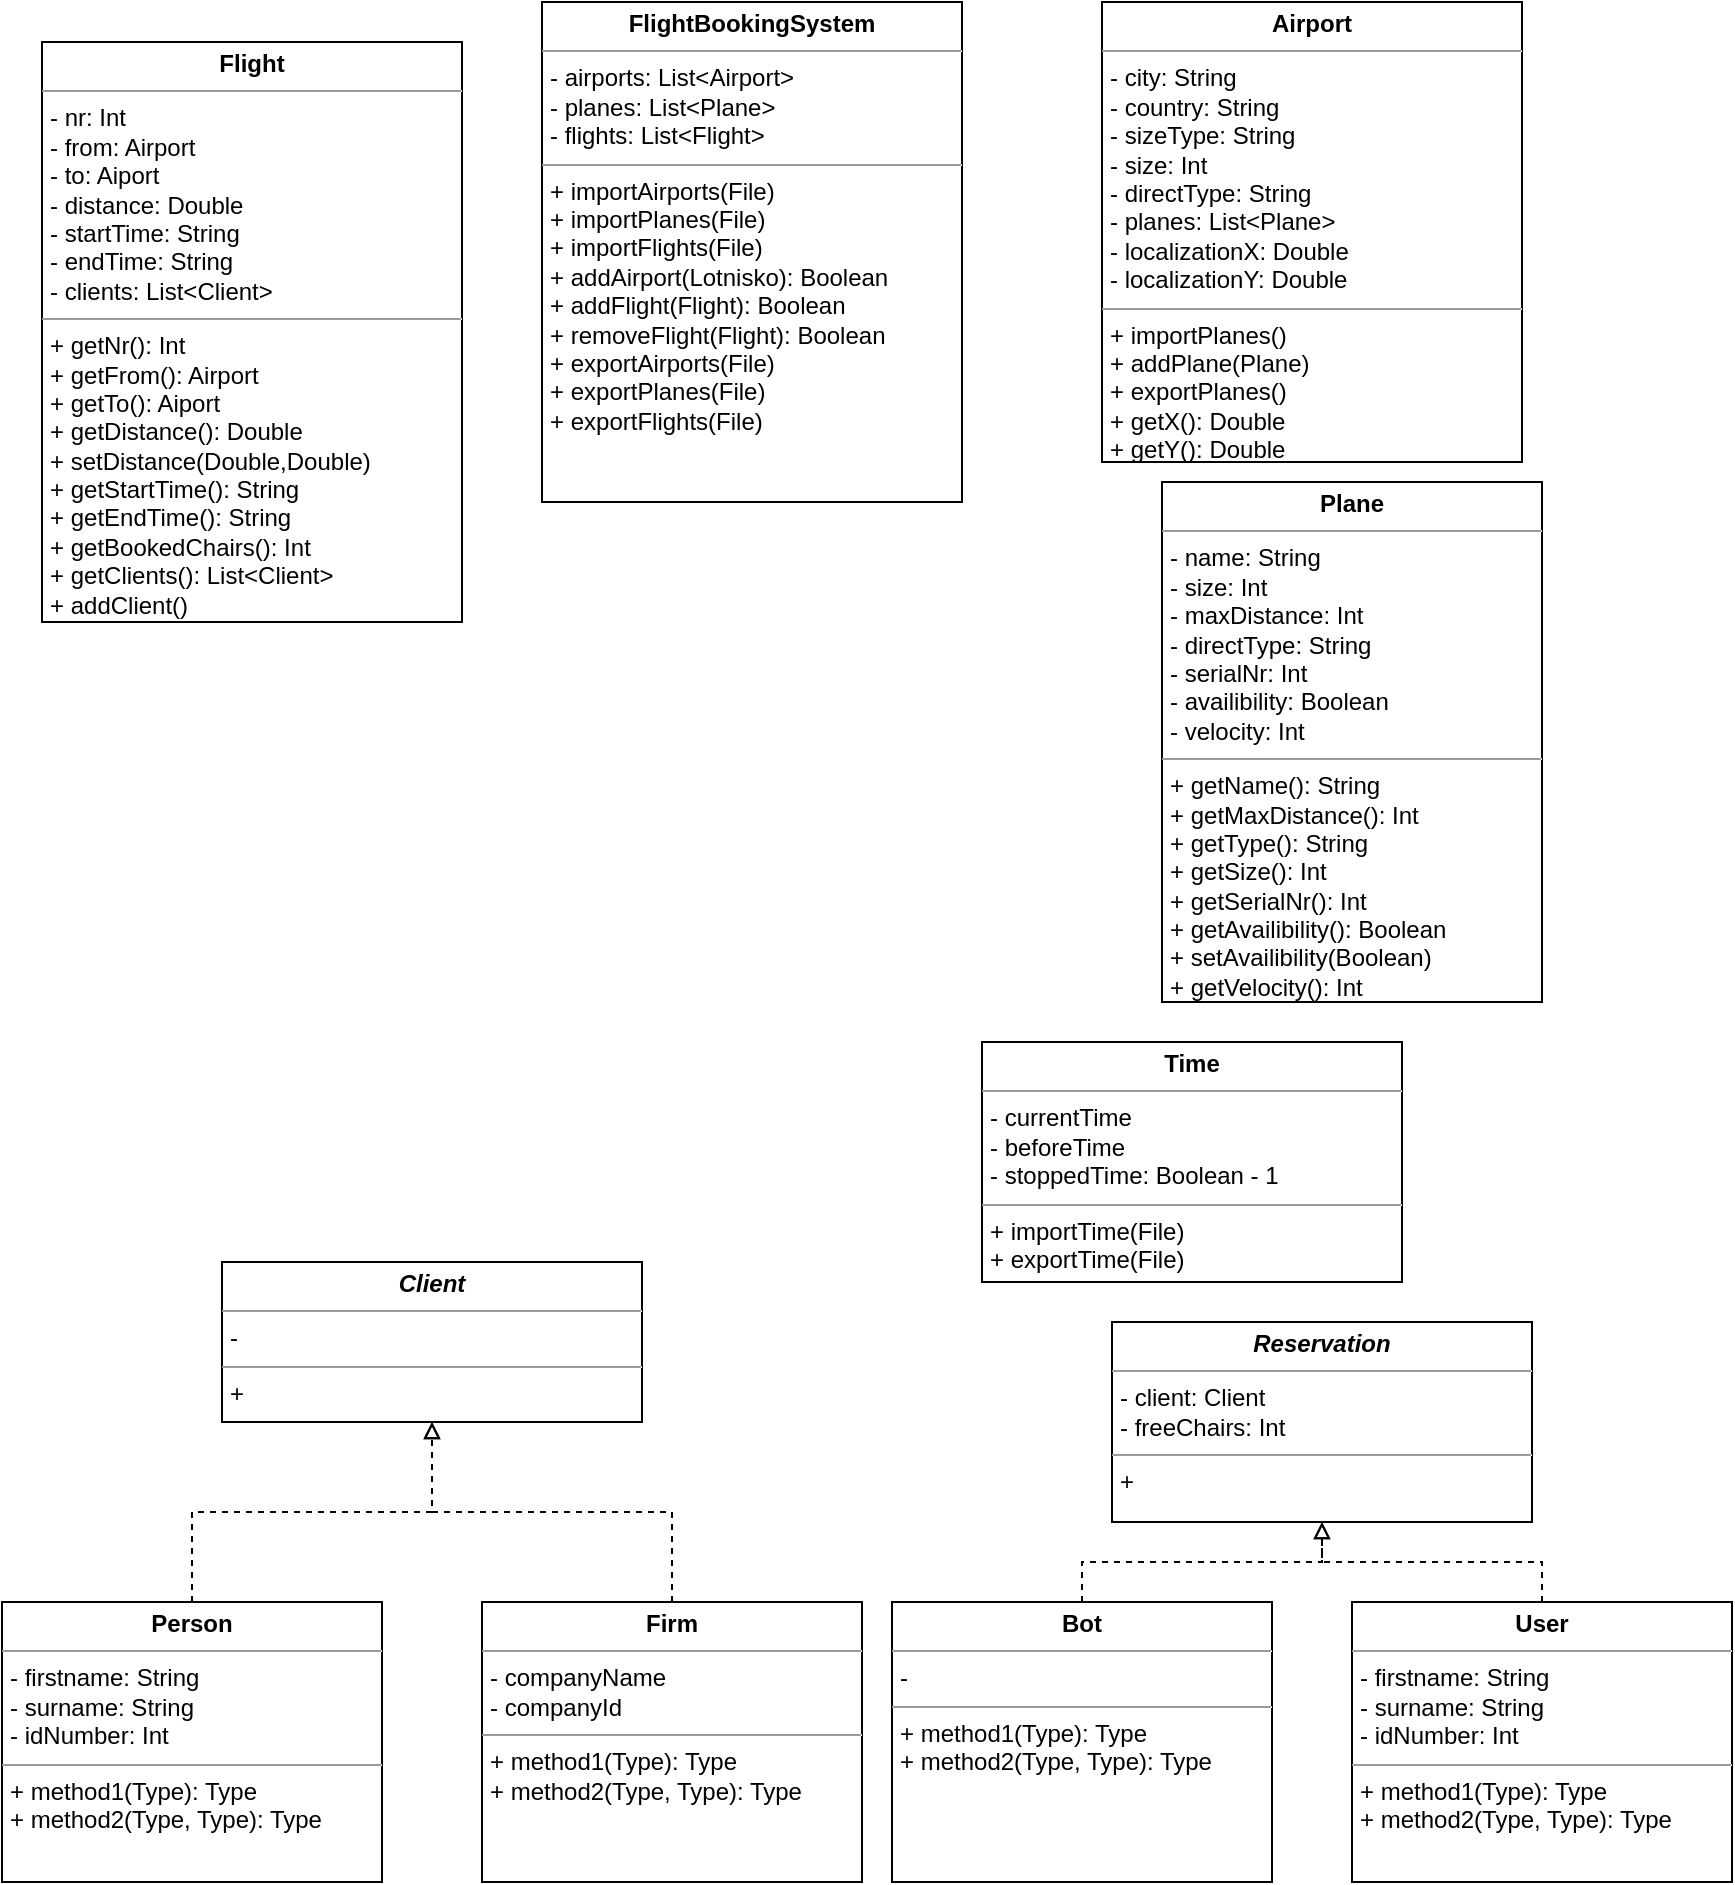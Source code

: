 <mxfile version="13.0.3" type="device"><diagram name="Page-1" id="c4acf3e9-155e-7222-9cf6-157b1a14988f"><mxGraphModel dx="1060" dy="600" grid="1" gridSize="10" guides="1" tooltips="1" connect="1" arrows="1" fold="1" page="1" pageScale="1" pageWidth="850" pageHeight="1100" background="#ffffff" math="0" shadow="0"><root><mxCell id="0"/><mxCell id="1" parent="0"/><mxCell id="5d2195bd80daf111-18" value="&lt;p style=&quot;margin: 0px ; margin-top: 4px ; text-align: center&quot;&gt;&lt;b&gt;Plane&lt;/b&gt;&lt;/p&gt;&lt;hr size=&quot;1&quot;&gt;&lt;p style=&quot;margin: 0px ; margin-left: 4px&quot;&gt;- name: String&lt;/p&gt;&lt;p style=&quot;margin: 0px ; margin-left: 4px&quot;&gt;- size: Int&lt;/p&gt;&lt;p style=&quot;margin: 0px ; margin-left: 4px&quot;&gt;- maxDistance: Int&lt;/p&gt;&lt;p style=&quot;margin: 0px ; margin-left: 4px&quot;&gt;- directType: String&lt;/p&gt;&lt;p style=&quot;margin: 0px ; margin-left: 4px&quot;&gt;- serialNr: Int&lt;/p&gt;&lt;p style=&quot;margin: 0px ; margin-left: 4px&quot;&gt;- availibility: Boolean&lt;/p&gt;&lt;p style=&quot;margin: 0px ; margin-left: 4px&quot;&gt;- velocity: Int&lt;/p&gt;&lt;hr size=&quot;1&quot;&gt;&lt;p style=&quot;margin: 0px ; margin-left: 4px&quot;&gt;+ getName(): String&lt;/p&gt;&lt;p style=&quot;margin: 0px ; margin-left: 4px&quot;&gt;+ getMaxDistance(): Int&lt;br&gt;+ getType(): String&lt;/p&gt;&lt;p style=&quot;margin: 0px ; margin-left: 4px&quot;&gt;+ getSize(): Int&lt;/p&gt;&lt;p style=&quot;margin: 0px ; margin-left: 4px&quot;&gt;+ getSerialNr(): Int&lt;/p&gt;&lt;p style=&quot;margin: 0px ; margin-left: 4px&quot;&gt;+ getAvailibility(): Boolean&lt;/p&gt;&lt;p style=&quot;margin: 0px ; margin-left: 4px&quot;&gt;+ setAvailibility(Boolean)&lt;/p&gt;&lt;p style=&quot;margin: 0px ; margin-left: 4px&quot;&gt;+ getVelocity(): Int&lt;/p&gt;" style="verticalAlign=top;align=left;overflow=fill;fontSize=12;fontFamily=Helvetica;html=1;rounded=0;shadow=0;comic=0;labelBackgroundColor=none;strokeWidth=1" parent="1" vertex="1"><mxGeometry x="600" y="260" width="190" height="260" as="geometry"/></mxCell><mxCell id="rGK76BiPQMoJuQsMT67s-18" style="edgeStyle=orthogonalEdgeStyle;rounded=0;orthogonalLoop=1;jettySize=auto;html=1;exitX=0.5;exitY=0;exitDx=0;exitDy=0;entryX=0.5;entryY=1;entryDx=0;entryDy=0;dashed=1;endArrow=block;endFill=0;" edge="1" parent="1" source="5d2195bd80daf111-19" target="rGK76BiPQMoJuQsMT67s-4"><mxGeometry relative="1" as="geometry"/></mxCell><mxCell id="5d2195bd80daf111-19" value="&lt;p style=&quot;margin: 0px ; margin-top: 4px ; text-align: center&quot;&gt;&lt;b&gt;Person&lt;/b&gt;&lt;/p&gt;&lt;hr size=&quot;1&quot;&gt;&lt;p style=&quot;margin: 0px ; margin-left: 4px&quot;&gt;&lt;span&gt;- firstname: String&lt;/span&gt;&lt;/p&gt;&lt;p style=&quot;margin: 0px ; margin-left: 4px&quot;&gt;&lt;span&gt;- surname: String&lt;/span&gt;&lt;br&gt;&lt;/p&gt;&lt;p style=&quot;margin: 0px ; margin-left: 4px&quot;&gt;- idNumber: Int&lt;/p&gt;&lt;hr size=&quot;1&quot;&gt;&lt;p style=&quot;margin: 0px ; margin-left: 4px&quot;&gt;+ method1(Type): Type&lt;br&gt;+ method2(Type, Type): Type&lt;/p&gt;" style="verticalAlign=top;align=left;overflow=fill;fontSize=12;fontFamily=Helvetica;html=1;rounded=0;shadow=0;comic=0;labelBackgroundColor=none;strokeWidth=1" parent="1" vertex="1"><mxGeometry x="20" y="820" width="190" height="140" as="geometry"/></mxCell><mxCell id="lw9TfYQrSL305lqZsp9n-8" value="&lt;p style=&quot;margin: 4px 0px 0px ; text-align: center&quot;&gt;&lt;b&gt;FlightBookingSystem&lt;/b&gt;&lt;/p&gt;&lt;hr size=&quot;1&quot;&gt;&lt;p style=&quot;margin: 0px 0px 0px 4px&quot;&gt;- airports: List&amp;lt;Airport&amp;gt;&lt;/p&gt;&lt;p style=&quot;margin: 0px 0px 0px 4px&quot;&gt;- planes: List&amp;lt;Plane&amp;gt;&lt;br&gt;&lt;/p&gt;&lt;p style=&quot;margin: 0px 0px 0px 4px&quot;&gt;- flights: List&amp;lt;Flight&amp;gt;&lt;/p&gt;&lt;hr size=&quot;1&quot;&gt;&lt;p style=&quot;margin: 0px 0px 0px 4px&quot;&gt;+ importAirports(File)&lt;/p&gt;&lt;p style=&quot;margin: 0px 0px 0px 4px&quot;&gt;+ importPlanes(File)&lt;/p&gt;&lt;p style=&quot;margin: 0px 0px 0px 4px&quot;&gt;+ importFlights(File)&lt;/p&gt;&lt;p style=&quot;margin: 0px 0px 0px 4px&quot;&gt;+ addAirport(Lotnisko): Boolean&lt;/p&gt;&lt;p style=&quot;margin: 0px 0px 0px 4px&quot;&gt;+ addFlight(Flight): Boolean&lt;/p&gt;&lt;p style=&quot;margin: 0px 0px 0px 4px&quot;&gt;+ removeFlight(Flight): Boolean&lt;br&gt;+ exportAirports(File)&lt;/p&gt;&lt;p style=&quot;margin: 0px 0px 0px 4px&quot;&gt;+ exportPlanes(File)&lt;br&gt;&lt;/p&gt;&lt;p style=&quot;margin: 0px 0px 0px 4px&quot;&gt;+ exportFlights(File)&lt;/p&gt;" style="verticalAlign=top;align=left;overflow=fill;fontSize=12;fontFamily=Helvetica;html=1;rounded=0;shadow=0;comic=0;labelBackgroundColor=none;strokeWidth=1" parent="1" vertex="1"><mxGeometry x="290" y="20" width="210" height="250" as="geometry"/></mxCell><mxCell id="Mf1tuuUi2sGoi1dCWRor-1" value="&lt;p style=&quot;margin: 0px ; margin-top: 4px ; text-align: center&quot;&gt;&lt;b&gt;Airport&lt;/b&gt;&lt;/p&gt;&lt;hr size=&quot;1&quot;&gt;&lt;p style=&quot;margin: 0px ; margin-left: 4px&quot;&gt;- city: String&lt;br&gt;- country: String&lt;/p&gt;&lt;p style=&quot;margin: 0px ; margin-left: 4px&quot;&gt;- sizeType: String&lt;/p&gt;&lt;p style=&quot;margin: 0px ; margin-left: 4px&quot;&gt;- size: Int&lt;/p&gt;&lt;p style=&quot;margin: 0px ; margin-left: 4px&quot;&gt;- directType: String&lt;/p&gt;&lt;p style=&quot;margin: 0px ; margin-left: 4px&quot;&gt;- planes: List&amp;lt;Plane&amp;gt;&lt;/p&gt;&lt;p style=&quot;margin: 0px ; margin-left: 4px&quot;&gt;- localizationX: Double&lt;/p&gt;&lt;p style=&quot;margin: 0px ; margin-left: 4px&quot;&gt;- localizationY: Double&lt;/p&gt;&lt;hr size=&quot;1&quot;&gt;&lt;p style=&quot;margin: 0px ; margin-left: 4px&quot;&gt;+ importPlanes()&lt;br&gt;+ addPlane(Plane)&lt;/p&gt;&lt;p style=&quot;margin: 0px ; margin-left: 4px&quot;&gt;&lt;span&gt;+ exportPlanes()&lt;/span&gt;&lt;/p&gt;&lt;p style=&quot;margin: 0px ; margin-left: 4px&quot;&gt;&lt;span&gt;+ getX(): Double&lt;/span&gt;&lt;/p&gt;&lt;p style=&quot;margin: 0px ; margin-left: 4px&quot;&gt;&lt;span&gt;+ getY(): Double&lt;/span&gt;&lt;/p&gt;" style="verticalAlign=top;align=left;overflow=fill;fontSize=12;fontFamily=Helvetica;html=1;rounded=0;shadow=0;comic=0;labelBackgroundColor=none;strokeWidth=1;rotation=0;" parent="1" vertex="1"><mxGeometry x="570" y="20" width="210" height="230" as="geometry"/></mxCell><mxCell id="rGK76BiPQMoJuQsMT67s-17" style="edgeStyle=orthogonalEdgeStyle;rounded=0;orthogonalLoop=1;jettySize=auto;html=1;exitX=0.5;exitY=0;exitDx=0;exitDy=0;entryX=0.5;entryY=1;entryDx=0;entryDy=0;dashed=1;endArrow=block;endFill=0;" edge="1" parent="1" source="Mf1tuuUi2sGoi1dCWRor-2" target="rGK76BiPQMoJuQsMT67s-4"><mxGeometry relative="1" as="geometry"/></mxCell><mxCell id="Mf1tuuUi2sGoi1dCWRor-2" value="&lt;p style=&quot;margin: 0px ; margin-top: 4px ; text-align: center&quot;&gt;&lt;b&gt;Firm&lt;/b&gt;&lt;/p&gt;&lt;hr size=&quot;1&quot;&gt;&lt;p style=&quot;margin: 0px ; margin-left: 4px&quot;&gt;- companyName&lt;/p&gt;&lt;p style=&quot;margin: 0px ; margin-left: 4px&quot;&gt;- companyId&lt;/p&gt;&lt;hr size=&quot;1&quot;&gt;&lt;p style=&quot;margin: 0px ; margin-left: 4px&quot;&gt;+ method1(Type): Type&lt;br&gt;+ method2(Type, Type): Type&lt;/p&gt;" style="verticalAlign=top;align=left;overflow=fill;fontSize=12;fontFamily=Helvetica;html=1;rounded=0;shadow=0;comic=0;labelBackgroundColor=none;strokeWidth=1" parent="1" vertex="1"><mxGeometry x="260" y="820" width="190" height="140" as="geometry"/></mxCell><mxCell id="rGK76BiPQMoJuQsMT67s-3" value="&lt;p style=&quot;margin: 4px 0px 0px ; text-align: center&quot;&gt;&lt;b&gt;Flight&lt;/b&gt;&lt;/p&gt;&lt;hr size=&quot;1&quot;&gt;&lt;p style=&quot;margin: 0px 0px 0px 4px&quot;&gt;- nr: Int&lt;/p&gt;&lt;p style=&quot;margin: 0px 0px 0px 4px&quot;&gt;- from: Airport&lt;/p&gt;&lt;p style=&quot;margin: 0px 0px 0px 4px&quot;&gt;- to: Aiport&lt;/p&gt;&lt;p style=&quot;margin: 0px 0px 0px 4px&quot;&gt;- distance: Double&lt;/p&gt;&lt;p style=&quot;margin: 0px 0px 0px 4px&quot;&gt;- startTime: String&lt;/p&gt;&lt;p style=&quot;margin: 0px 0px 0px 4px&quot;&gt;- endTime: String&lt;/p&gt;&lt;p style=&quot;margin: 0px 0px 0px 4px&quot;&gt;- clients: List&amp;lt;Client&amp;gt;&lt;/p&gt;&lt;hr size=&quot;1&quot;&gt;&lt;p style=&quot;margin: 0px 0px 0px 4px&quot;&gt;+ getNr(): Int&lt;/p&gt;&lt;p style=&quot;margin: 0px 0px 0px 4px&quot;&gt;+ getFrom(): Airport&lt;/p&gt;&lt;p style=&quot;margin: 0px 0px 0px 4px&quot;&gt;+ getTo(): Aiport&lt;/p&gt;&lt;p style=&quot;margin: 0px 0px 0px 4px&quot;&gt;+ getDistance(): Double&lt;/p&gt;&lt;p style=&quot;margin: 0px 0px 0px 4px&quot;&gt;+ setDistance(Double,Double)&lt;/p&gt;&lt;p style=&quot;margin: 0px 0px 0px 4px&quot;&gt;+ getStartTime(): String&lt;/p&gt;&lt;p style=&quot;margin: 0px 0px 0px 4px&quot;&gt;+ getEndTime(): String&lt;/p&gt;&lt;p style=&quot;margin: 0px 0px 0px 4px&quot;&gt;+ getBookedChairs(): Int&lt;br&gt;&lt;/p&gt;&lt;p style=&quot;margin: 0px 0px 0px 4px&quot;&gt;+ getClients(): List&amp;lt;Client&amp;gt;&lt;/p&gt;&lt;p style=&quot;margin: 0px 0px 0px 4px&quot;&gt;+ addClient()&lt;/p&gt;" style="verticalAlign=top;align=left;overflow=fill;fontSize=12;fontFamily=Helvetica;html=1;rounded=0;shadow=0;comic=0;labelBackgroundColor=none;strokeWidth=1" vertex="1" parent="1"><mxGeometry x="40" y="40" width="210" height="290" as="geometry"/></mxCell><mxCell id="rGK76BiPQMoJuQsMT67s-4" value="&lt;p style=&quot;margin: 0px ; margin-top: 4px ; text-align: center&quot;&gt;&lt;b&gt;&lt;i&gt;Client&lt;/i&gt;&lt;/b&gt;&lt;/p&gt;&lt;hr size=&quot;1&quot;&gt;&lt;p style=&quot;margin: 0px ; margin-left: 4px&quot;&gt;-&lt;/p&gt;&lt;hr size=&quot;1&quot;&gt;&lt;p style=&quot;margin: 0px ; margin-left: 4px&quot;&gt;+&amp;nbsp;&lt;/p&gt;" style="verticalAlign=top;align=left;overflow=fill;fontSize=12;fontFamily=Helvetica;html=1;rounded=0;shadow=0;comic=0;labelBackgroundColor=none;strokeWidth=1" vertex="1" parent="1"><mxGeometry x="130" y="650" width="210" height="80" as="geometry"/></mxCell><mxCell id="rGK76BiPQMoJuQsMT67s-19" value="&lt;p style=&quot;margin: 0px ; margin-top: 4px ; text-align: center&quot;&gt;&lt;b&gt;Time&lt;/b&gt;&lt;/p&gt;&lt;hr size=&quot;1&quot;&gt;&lt;p style=&quot;margin: 0px ; margin-left: 4px&quot;&gt;- currentTime&lt;/p&gt;&lt;p style=&quot;margin: 0px ; margin-left: 4px&quot;&gt;- beforeTime&lt;/p&gt;&lt;p style=&quot;margin: 0px ; margin-left: 4px&quot;&gt;- stoppedTime: Boolean - 1&lt;/p&gt;&lt;hr size=&quot;1&quot;&gt;&lt;p style=&quot;margin: 0px ; margin-left: 4px&quot;&gt;+ importTime(File)&lt;/p&gt;&lt;p style=&quot;margin: 0px ; margin-left: 4px&quot;&gt;+ exportTime(File)&lt;/p&gt;" style="verticalAlign=top;align=left;overflow=fill;fontSize=12;fontFamily=Helvetica;html=1;rounded=0;shadow=0;comic=0;labelBackgroundColor=none;strokeWidth=1" vertex="1" parent="1"><mxGeometry x="510" y="540" width="210" height="120" as="geometry"/></mxCell><mxCell id="rGK76BiPQMoJuQsMT67s-20" value="&lt;p style=&quot;margin: 0px ; margin-top: 4px ; text-align: center&quot;&gt;&lt;b&gt;&lt;i&gt;Reservation&lt;/i&gt;&lt;/b&gt;&lt;/p&gt;&lt;hr size=&quot;1&quot;&gt;&lt;p style=&quot;margin: 0px ; margin-left: 4px&quot;&gt;- client: Client&lt;/p&gt;&lt;p style=&quot;margin: 0px ; margin-left: 4px&quot;&gt;- freeChairs: Int&lt;/p&gt;&lt;hr size=&quot;1&quot;&gt;&lt;p style=&quot;margin: 0px ; margin-left: 4px&quot;&gt;+&amp;nbsp;&lt;/p&gt;" style="verticalAlign=top;align=left;overflow=fill;fontSize=12;fontFamily=Helvetica;html=1;rounded=0;shadow=0;comic=0;labelBackgroundColor=none;strokeWidth=1" vertex="1" parent="1"><mxGeometry x="575" y="680" width="210" height="100" as="geometry"/></mxCell><mxCell id="rGK76BiPQMoJuQsMT67s-24" style="edgeStyle=orthogonalEdgeStyle;rounded=0;orthogonalLoop=1;jettySize=auto;html=1;exitX=0.5;exitY=0;exitDx=0;exitDy=0;entryX=0.5;entryY=1;entryDx=0;entryDy=0;dashed=1;endArrow=block;endFill=0;" edge="1" parent="1" source="rGK76BiPQMoJuQsMT67s-21" target="rGK76BiPQMoJuQsMT67s-20"><mxGeometry relative="1" as="geometry"/></mxCell><mxCell id="rGK76BiPQMoJuQsMT67s-21" value="&lt;p style=&quot;margin: 0px ; margin-top: 4px ; text-align: center&quot;&gt;&lt;b&gt;Bot&lt;/b&gt;&lt;/p&gt;&lt;hr size=&quot;1&quot;&gt;&lt;p style=&quot;margin: 0px ; margin-left: 4px&quot;&gt;&lt;span&gt;-&amp;nbsp;&lt;br&gt;&lt;/span&gt;&lt;/p&gt;&lt;hr size=&quot;1&quot;&gt;&lt;p style=&quot;margin: 0px ; margin-left: 4px&quot;&gt;+ method1(Type): Type&lt;br&gt;+ method2(Type, Type): Type&lt;/p&gt;" style="verticalAlign=top;align=left;overflow=fill;fontSize=12;fontFamily=Helvetica;html=1;rounded=0;shadow=0;comic=0;labelBackgroundColor=none;strokeWidth=1" vertex="1" parent="1"><mxGeometry x="465" y="820" width="190" height="140" as="geometry"/></mxCell><mxCell id="rGK76BiPQMoJuQsMT67s-25" style="edgeStyle=orthogonalEdgeStyle;rounded=0;orthogonalLoop=1;jettySize=auto;html=1;exitX=0.5;exitY=0;exitDx=0;exitDy=0;entryX=0.5;entryY=1;entryDx=0;entryDy=0;dashed=1;endArrow=block;endFill=0;" edge="1" parent="1" source="rGK76BiPQMoJuQsMT67s-23" target="rGK76BiPQMoJuQsMT67s-20"><mxGeometry relative="1" as="geometry"/></mxCell><mxCell id="rGK76BiPQMoJuQsMT67s-23" value="&lt;p style=&quot;margin: 0px ; margin-top: 4px ; text-align: center&quot;&gt;&lt;b&gt;User&lt;/b&gt;&lt;/p&gt;&lt;hr size=&quot;1&quot;&gt;&lt;p style=&quot;margin: 0px ; margin-left: 4px&quot;&gt;&lt;span&gt;- firstname: String&lt;/span&gt;&lt;/p&gt;&lt;p style=&quot;margin: 0px ; margin-left: 4px&quot;&gt;&lt;span&gt;- surname: String&lt;/span&gt;&lt;br&gt;&lt;/p&gt;&lt;p style=&quot;margin: 0px ; margin-left: 4px&quot;&gt;- idNumber: Int&lt;/p&gt;&lt;hr size=&quot;1&quot;&gt;&lt;p style=&quot;margin: 0px ; margin-left: 4px&quot;&gt;+ method1(Type): Type&lt;br&gt;+ method2(Type, Type): Type&lt;/p&gt;" style="verticalAlign=top;align=left;overflow=fill;fontSize=12;fontFamily=Helvetica;html=1;rounded=0;shadow=0;comic=0;labelBackgroundColor=none;strokeWidth=1" vertex="1" parent="1"><mxGeometry x="695" y="820" width="190" height="140" as="geometry"/></mxCell></root></mxGraphModel></diagram></mxfile>
